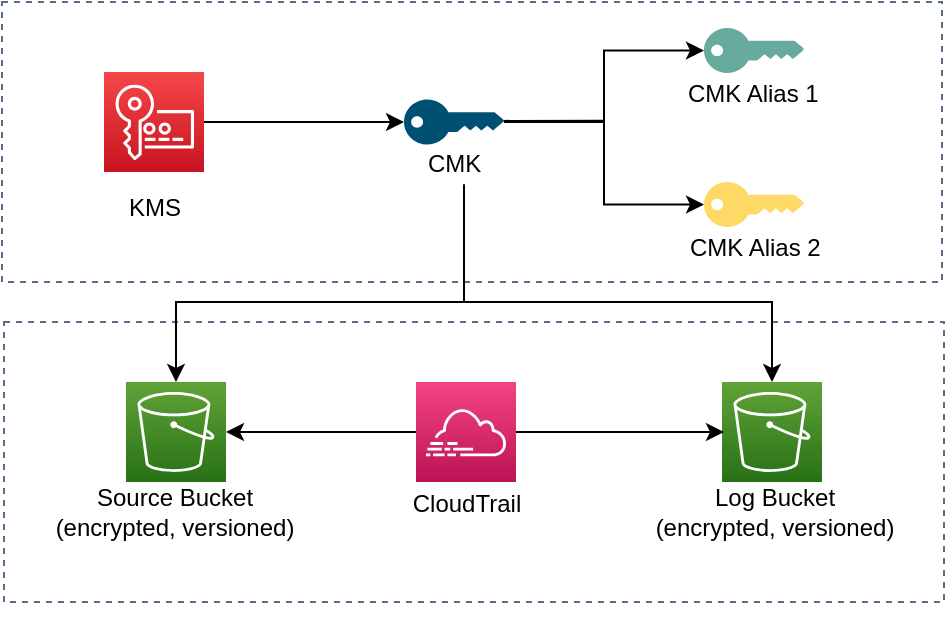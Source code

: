 <mxfile version="14.1.8" type="device"><diagram id="VrJSyCtyyk0UYBWMlAai" name="Page-1"><mxGraphModel dx="749" dy="556" grid="1" gridSize="10" guides="1" tooltips="1" connect="1" arrows="1" fold="1" page="1" pageScale="1" pageWidth="850" pageHeight="1100" math="0" shadow="0"><root><mxCell id="0"/><mxCell id="1" parent="0"/><mxCell id="t7BEnbgrJtdrj7GlDJGb-14" value="" style="fillColor=none;strokeColor=#5A6C86;dashed=1;verticalAlign=top;fontStyle=0;fontColor=#5A6C86;" vertex="1" parent="1"><mxGeometry x="169" y="330" width="470" height="140" as="geometry"/></mxCell><mxCell id="t7BEnbgrJtdrj7GlDJGb-12" value="" style="fillColor=none;strokeColor=#5A6C86;dashed=1;verticalAlign=top;fontStyle=0;fontColor=#5A6C86;" vertex="1" parent="1"><mxGeometry x="170" y="490" width="470" height="140" as="geometry"/></mxCell><mxCell id="t7BEnbgrJtdrj7GlDJGb-1" value="" style="group" vertex="1" connectable="0" parent="1"><mxGeometry x="220" y="365" width="50" height="78" as="geometry"/></mxCell><mxCell id="L2yyK5-tnHRBnXlMVi-c-1" value="" style="outlineConnect=0;fontColor=#232F3E;gradientColor=#F54749;gradientDirection=north;fillColor=#C7131F;strokeColor=#ffffff;dashed=0;verticalLabelPosition=bottom;verticalAlign=top;align=center;html=1;fontSize=12;fontStyle=0;aspect=fixed;shape=mxgraph.aws4.resourceIcon;resIcon=mxgraph.aws4.key_management_service;" parent="t7BEnbgrJtdrj7GlDJGb-1" vertex="1"><mxGeometry width="50" height="50" as="geometry"/></mxCell><mxCell id="L2yyK5-tnHRBnXlMVi-c-20" value="KMS" style="text;html=1;resizable=0;autosize=1;align=center;verticalAlign=middle;points=[];fillColor=none;strokeColor=none;rounded=0;" parent="t7BEnbgrJtdrj7GlDJGb-1" vertex="1"><mxGeometry x="5" y="58" width="40" height="20" as="geometry"/></mxCell><mxCell id="t7BEnbgrJtdrj7GlDJGb-2" value="" style="group" vertex="1" connectable="0" parent="1"><mxGeometry x="366" y="520" width="70" height="71" as="geometry"/></mxCell><mxCell id="L2yyK5-tnHRBnXlMVi-c-2" value="" style="outlineConnect=0;fontColor=#232F3E;gradientColor=#F34482;gradientDirection=north;fillColor=#BC1356;strokeColor=#ffffff;dashed=0;verticalLabelPosition=bottom;verticalAlign=top;align=center;html=1;fontSize=12;fontStyle=0;aspect=fixed;shape=mxgraph.aws4.resourceIcon;resIcon=mxgraph.aws4.cloudtrail;" parent="t7BEnbgrJtdrj7GlDJGb-2" vertex="1"><mxGeometry x="10" width="50" height="50" as="geometry"/></mxCell><mxCell id="L2yyK5-tnHRBnXlMVi-c-10" value="CloudTrail" style="text;html=1;resizable=0;autosize=1;align=center;verticalAlign=middle;points=[];fillColor=none;strokeColor=none;rounded=0;" parent="t7BEnbgrJtdrj7GlDJGb-2" vertex="1"><mxGeometry y="51" width="70" height="20" as="geometry"/></mxCell><mxCell id="t7BEnbgrJtdrj7GlDJGb-4" value="" style="group" vertex="1" connectable="0" parent="1"><mxGeometry x="490" y="520" width="130" height="80" as="geometry"/></mxCell><mxCell id="t7BEnbgrJtdrj7GlDJGb-5" value="" style="outlineConnect=0;fontColor=#232F3E;gradientColor=#60A337;gradientDirection=north;fillColor=#277116;strokeColor=#ffffff;dashed=0;verticalLabelPosition=bottom;verticalAlign=top;align=center;html=1;fontSize=12;fontStyle=0;aspect=fixed;shape=mxgraph.aws4.resourceIcon;resIcon=mxgraph.aws4.s3;" vertex="1" parent="t7BEnbgrJtdrj7GlDJGb-4"><mxGeometry x="39" width="50" height="50" as="geometry"/></mxCell><mxCell id="t7BEnbgrJtdrj7GlDJGb-6" value="Log Bucket&lt;br&gt;(encrypted, versioned)" style="text;html=1;resizable=0;autosize=1;align=center;verticalAlign=middle;points=[];fillColor=none;strokeColor=none;rounded=0;" vertex="1" parent="t7BEnbgrJtdrj7GlDJGb-4"><mxGeometry y="50" width="130" height="30" as="geometry"/></mxCell><mxCell id="t7BEnbgrJtdrj7GlDJGb-7" value="" style="group" vertex="1" connectable="0" parent="1"><mxGeometry x="190" y="520" width="130" height="80" as="geometry"/></mxCell><mxCell id="t7BEnbgrJtdrj7GlDJGb-8" value="" style="outlineConnect=0;fontColor=#232F3E;gradientColor=#60A337;gradientDirection=north;fillColor=#277116;strokeColor=#ffffff;dashed=0;verticalLabelPosition=bottom;verticalAlign=top;align=center;html=1;fontSize=12;fontStyle=0;aspect=fixed;shape=mxgraph.aws4.resourceIcon;resIcon=mxgraph.aws4.s3;" vertex="1" parent="t7BEnbgrJtdrj7GlDJGb-7"><mxGeometry x="41" width="50" height="50" as="geometry"/></mxCell><mxCell id="t7BEnbgrJtdrj7GlDJGb-9" value="Source Bucket&lt;br&gt;(encrypted, versioned)" style="text;html=1;resizable=0;autosize=1;align=center;verticalAlign=middle;points=[];fillColor=none;strokeColor=none;rounded=0;" vertex="1" parent="t7BEnbgrJtdrj7GlDJGb-7"><mxGeometry y="50" width="130" height="30" as="geometry"/></mxCell><mxCell id="t7BEnbgrJtdrj7GlDJGb-10" style="edgeStyle=orthogonalEdgeStyle;rounded=0;orthogonalLoop=1;jettySize=auto;html=1;" edge="1" parent="1" source="L2yyK5-tnHRBnXlMVi-c-2"><mxGeometry relative="1" as="geometry"><mxPoint x="530" y="545" as="targetPoint"/></mxGeometry></mxCell><mxCell id="t7BEnbgrJtdrj7GlDJGb-11" style="edgeStyle=orthogonalEdgeStyle;rounded=0;orthogonalLoop=1;jettySize=auto;html=1;" edge="1" parent="1" source="L2yyK5-tnHRBnXlMVi-c-2" target="t7BEnbgrJtdrj7GlDJGb-8"><mxGeometry relative="1" as="geometry"/></mxCell><mxCell id="t7BEnbgrJtdrj7GlDJGb-13" style="edgeStyle=orthogonalEdgeStyle;rounded=0;orthogonalLoop=1;jettySize=auto;html=1;exitX=0.5;exitY=1;exitDx=0;exitDy=0;" edge="1" parent="1" source="t7BEnbgrJtdrj7GlDJGb-12" target="t7BEnbgrJtdrj7GlDJGb-12"><mxGeometry relative="1" as="geometry"/></mxCell><mxCell id="t7BEnbgrJtdrj7GlDJGb-16" value="" style="group" vertex="1" connectable="0" parent="1"><mxGeometry x="370" y="378.75" width="50" height="42.5" as="geometry"/></mxCell><mxCell id="L2yyK5-tnHRBnXlMVi-c-9" value="" style="points=[[0,0.5,0],[0.24,0,0],[0.5,0.28,0],[0.995,0.475,0],[0.5,0.72,0],[0.24,1,0]];verticalLabelPosition=bottom;html=1;verticalAlign=top;aspect=fixed;align=center;pointerEvents=1;shape=mxgraph.cisco19.key;fillColor=#005073;strokeColor=none;" parent="t7BEnbgrJtdrj7GlDJGb-16" vertex="1"><mxGeometry width="50" height="22.5" as="geometry"/></mxCell><mxCell id="L2yyK5-tnHRBnXlMVi-c-11" value="CMK" style="text;html=1;resizable=0;autosize=1;align=left;verticalAlign=middle;points=[];fillColor=none;strokeColor=none;rounded=0;" parent="t7BEnbgrJtdrj7GlDJGb-16" vertex="1"><mxGeometry x="10" y="22.5" width="40" height="20" as="geometry"/></mxCell><mxCell id="t7BEnbgrJtdrj7GlDJGb-20" value="" style="group" vertex="1" connectable="0" parent="1"><mxGeometry x="511" y="420" width="80" height="42.5" as="geometry"/></mxCell><mxCell id="L2yyK5-tnHRBnXlMVi-c-13" value="" style="points=[[0,0.5,0],[0.24,0,0],[0.5,0.28,0],[0.995,0.475,0],[0.5,0.72,0],[0.24,1,0]];verticalLabelPosition=bottom;html=1;verticalAlign=top;aspect=fixed;align=center;pointerEvents=1;shape=mxgraph.cisco19.key;strokeColor=none;fillColor=#FFD966;" parent="t7BEnbgrJtdrj7GlDJGb-20" vertex="1"><mxGeometry x="9" width="50" height="22.5" as="geometry"/></mxCell><mxCell id="L2yyK5-tnHRBnXlMVi-c-15" value="CMK Alias 2" style="text;html=1;resizable=0;autosize=1;align=left;verticalAlign=middle;points=[];fillColor=none;strokeColor=none;rounded=0;" parent="t7BEnbgrJtdrj7GlDJGb-20" vertex="1"><mxGeometry y="22.5" width="80" height="20" as="geometry"/></mxCell><mxCell id="t7BEnbgrJtdrj7GlDJGb-21" value="" style="group" vertex="1" connectable="0" parent="1"><mxGeometry x="510" y="343" width="80" height="42.75" as="geometry"/></mxCell><mxCell id="L2yyK5-tnHRBnXlMVi-c-12" value="" style="points=[[0,0.5,0],[0.24,0,0],[0.5,0.28,0],[0.995,0.475,0],[0.5,0.72,0],[0.24,1,0]];verticalLabelPosition=bottom;html=1;verticalAlign=top;aspect=fixed;align=center;pointerEvents=1;shape=mxgraph.cisco19.key;strokeColor=none;fillColor=#67AB9F;" parent="t7BEnbgrJtdrj7GlDJGb-21" vertex="1"><mxGeometry x="10" width="50" height="22.5" as="geometry"/></mxCell><mxCell id="L2yyK5-tnHRBnXlMVi-c-14" value="CMK Alias 1" style="text;html=1;resizable=0;autosize=1;align=left;verticalAlign=middle;points=[];fillColor=none;strokeColor=none;rounded=0;" parent="t7BEnbgrJtdrj7GlDJGb-21" vertex="1"><mxGeometry y="22.75" width="80" height="20" as="geometry"/></mxCell><mxCell id="t7BEnbgrJtdrj7GlDJGb-23" style="edgeStyle=orthogonalEdgeStyle;rounded=0;orthogonalLoop=1;jettySize=auto;html=1;entryX=0;entryY=0.5;entryDx=0;entryDy=0;entryPerimeter=0;" edge="1" parent="1" source="L2yyK5-tnHRBnXlMVi-c-1" target="L2yyK5-tnHRBnXlMVi-c-9"><mxGeometry relative="1" as="geometry"/></mxCell><mxCell id="t7BEnbgrJtdrj7GlDJGb-24" style="edgeStyle=orthogonalEdgeStyle;rounded=0;orthogonalLoop=1;jettySize=auto;html=1;entryX=0;entryY=0.5;entryDx=0;entryDy=0;entryPerimeter=0;" edge="1" parent="1" source="L2yyK5-tnHRBnXlMVi-c-9" target="L2yyK5-tnHRBnXlMVi-c-12"><mxGeometry relative="1" as="geometry"/></mxCell><mxCell id="t7BEnbgrJtdrj7GlDJGb-25" style="edgeStyle=orthogonalEdgeStyle;rounded=0;orthogonalLoop=1;jettySize=auto;html=1;exitX=0.995;exitY=0.475;exitDx=0;exitDy=0;exitPerimeter=0;entryX=0;entryY=0.5;entryDx=0;entryDy=0;entryPerimeter=0;" edge="1" parent="1" source="L2yyK5-tnHRBnXlMVi-c-9" target="L2yyK5-tnHRBnXlMVi-c-13"><mxGeometry relative="1" as="geometry"/></mxCell><mxCell id="t7BEnbgrJtdrj7GlDJGb-26" style="edgeStyle=orthogonalEdgeStyle;rounded=0;orthogonalLoop=1;jettySize=auto;html=1;" edge="1" parent="1" source="L2yyK5-tnHRBnXlMVi-c-11" target="t7BEnbgrJtdrj7GlDJGb-8"><mxGeometry relative="1" as="geometry"><Array as="points"><mxPoint x="400" y="480"/><mxPoint x="256" y="480"/></Array></mxGeometry></mxCell><mxCell id="t7BEnbgrJtdrj7GlDJGb-27" style="edgeStyle=orthogonalEdgeStyle;rounded=0;orthogonalLoop=1;jettySize=auto;html=1;" edge="1" parent="1" source="L2yyK5-tnHRBnXlMVi-c-11" target="t7BEnbgrJtdrj7GlDJGb-5"><mxGeometry relative="1" as="geometry"><Array as="points"><mxPoint x="400" y="480"/><mxPoint x="554" y="480"/></Array></mxGeometry></mxCell></root></mxGraphModel></diagram></mxfile>